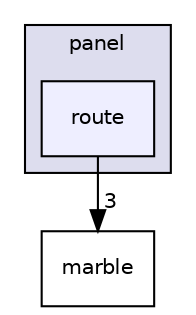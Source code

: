 digraph "Z:/Development/AeroQuadCommunicator/AeroQuadCommunicator/panel/route" {
  compound=true
  node [ fontsize="10", fontname="Helvetica"];
  edge [ labelfontsize="10", labelfontname="Helvetica"];
  subgraph clusterdir_d0ad9d8b5049107d08fae70e7ac21e52 {
    graph [ bgcolor="#ddddee", pencolor="black", label="panel" fontname="Helvetica", fontsize="10", URL="dir_d0ad9d8b5049107d08fae70e7ac21e52.html"]
  dir_ea3f63349c7ef6ee2f2afc89ac486770 [shape=box, label="route", style="filled", fillcolor="#eeeeff", pencolor="black", URL="dir_ea3f63349c7ef6ee2f2afc89ac486770.html"];
  }
  dir_b12ed95bc742d5eac96cb4002c12eead [shape=box label="marble" URL="dir_b12ed95bc742d5eac96cb4002c12eead.html"];
  dir_ea3f63349c7ef6ee2f2afc89ac486770->dir_b12ed95bc742d5eac96cb4002c12eead [headlabel="3", labeldistance=1.5 headhref="dir_000005_000003.html"];
}
